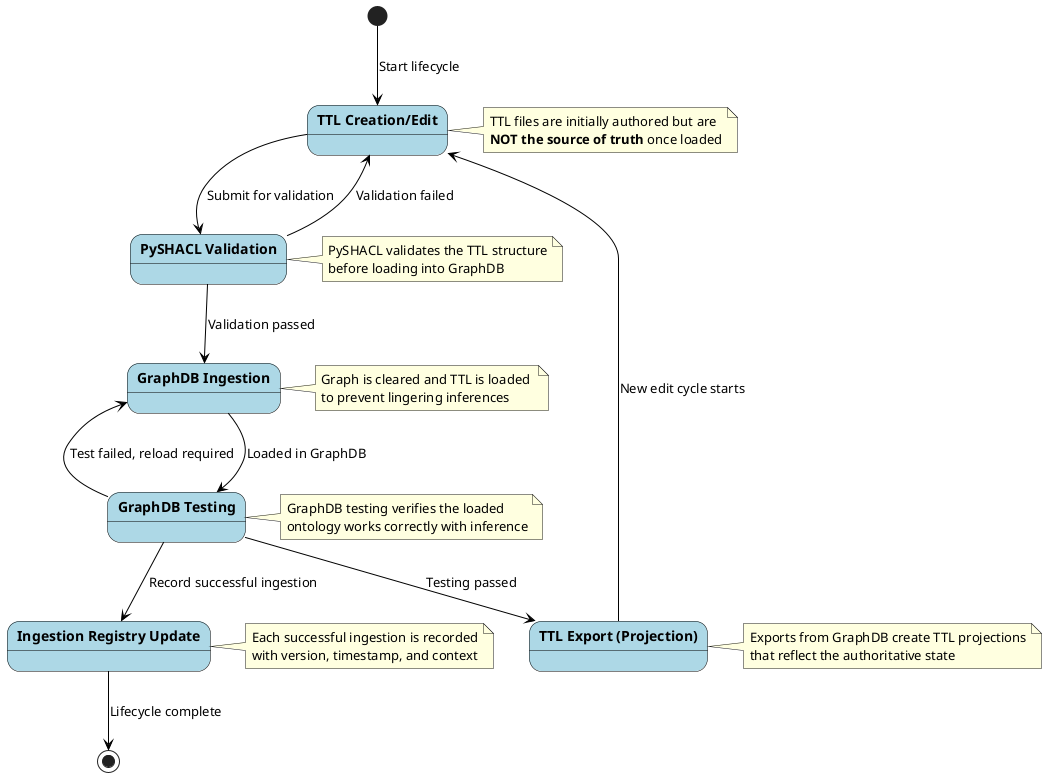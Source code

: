 @startuml OntologyLifecycle

skinparam stateBorderColor Black
skinparam stateBackgroundColor LightBlue
skinparam stateArrowColor Black
skinparam stateFontStyle bold
skinparam noteBackgroundColor LightYellow

state "TTL Creation/Edit" as TTLEdit
state "PySHACL Validation" as Validation
state "GraphDB Ingestion" as Ingestion
state "GraphDB Testing" as Testing
state "TTL Export (Projection)" as Export
state "Ingestion Registry Update" as Registry

[*] --> TTLEdit : Start lifecycle

TTLEdit --> Validation : Submit for validation
Validation --> TTLEdit : Validation failed
Validation --> Ingestion : Validation passed

Ingestion --> Testing : Loaded in GraphDB
Testing --> Ingestion : Test failed, reload required
Testing --> Export : Testing passed
Testing --> Registry : Record successful ingestion

Export --> TTLEdit : New edit cycle starts
Registry --> [*] : Lifecycle complete

note right of TTLEdit
  TTL files are initially authored but are 
  **NOT the source of truth** once loaded
end note

note right of Validation
  PySHACL validates the TTL structure
  before loading into GraphDB
end note

note right of Ingestion
  Graph is cleared and TTL is loaded 
  to prevent lingering inferences
end note

note right of Testing
  GraphDB testing verifies the loaded
  ontology works correctly with inference
end note

note right of Export
  Exports from GraphDB create TTL projections
  that reflect the authoritative state
end note

note right of Registry
  Each successful ingestion is recorded
  with version, timestamp, and context
end note

@enduml 